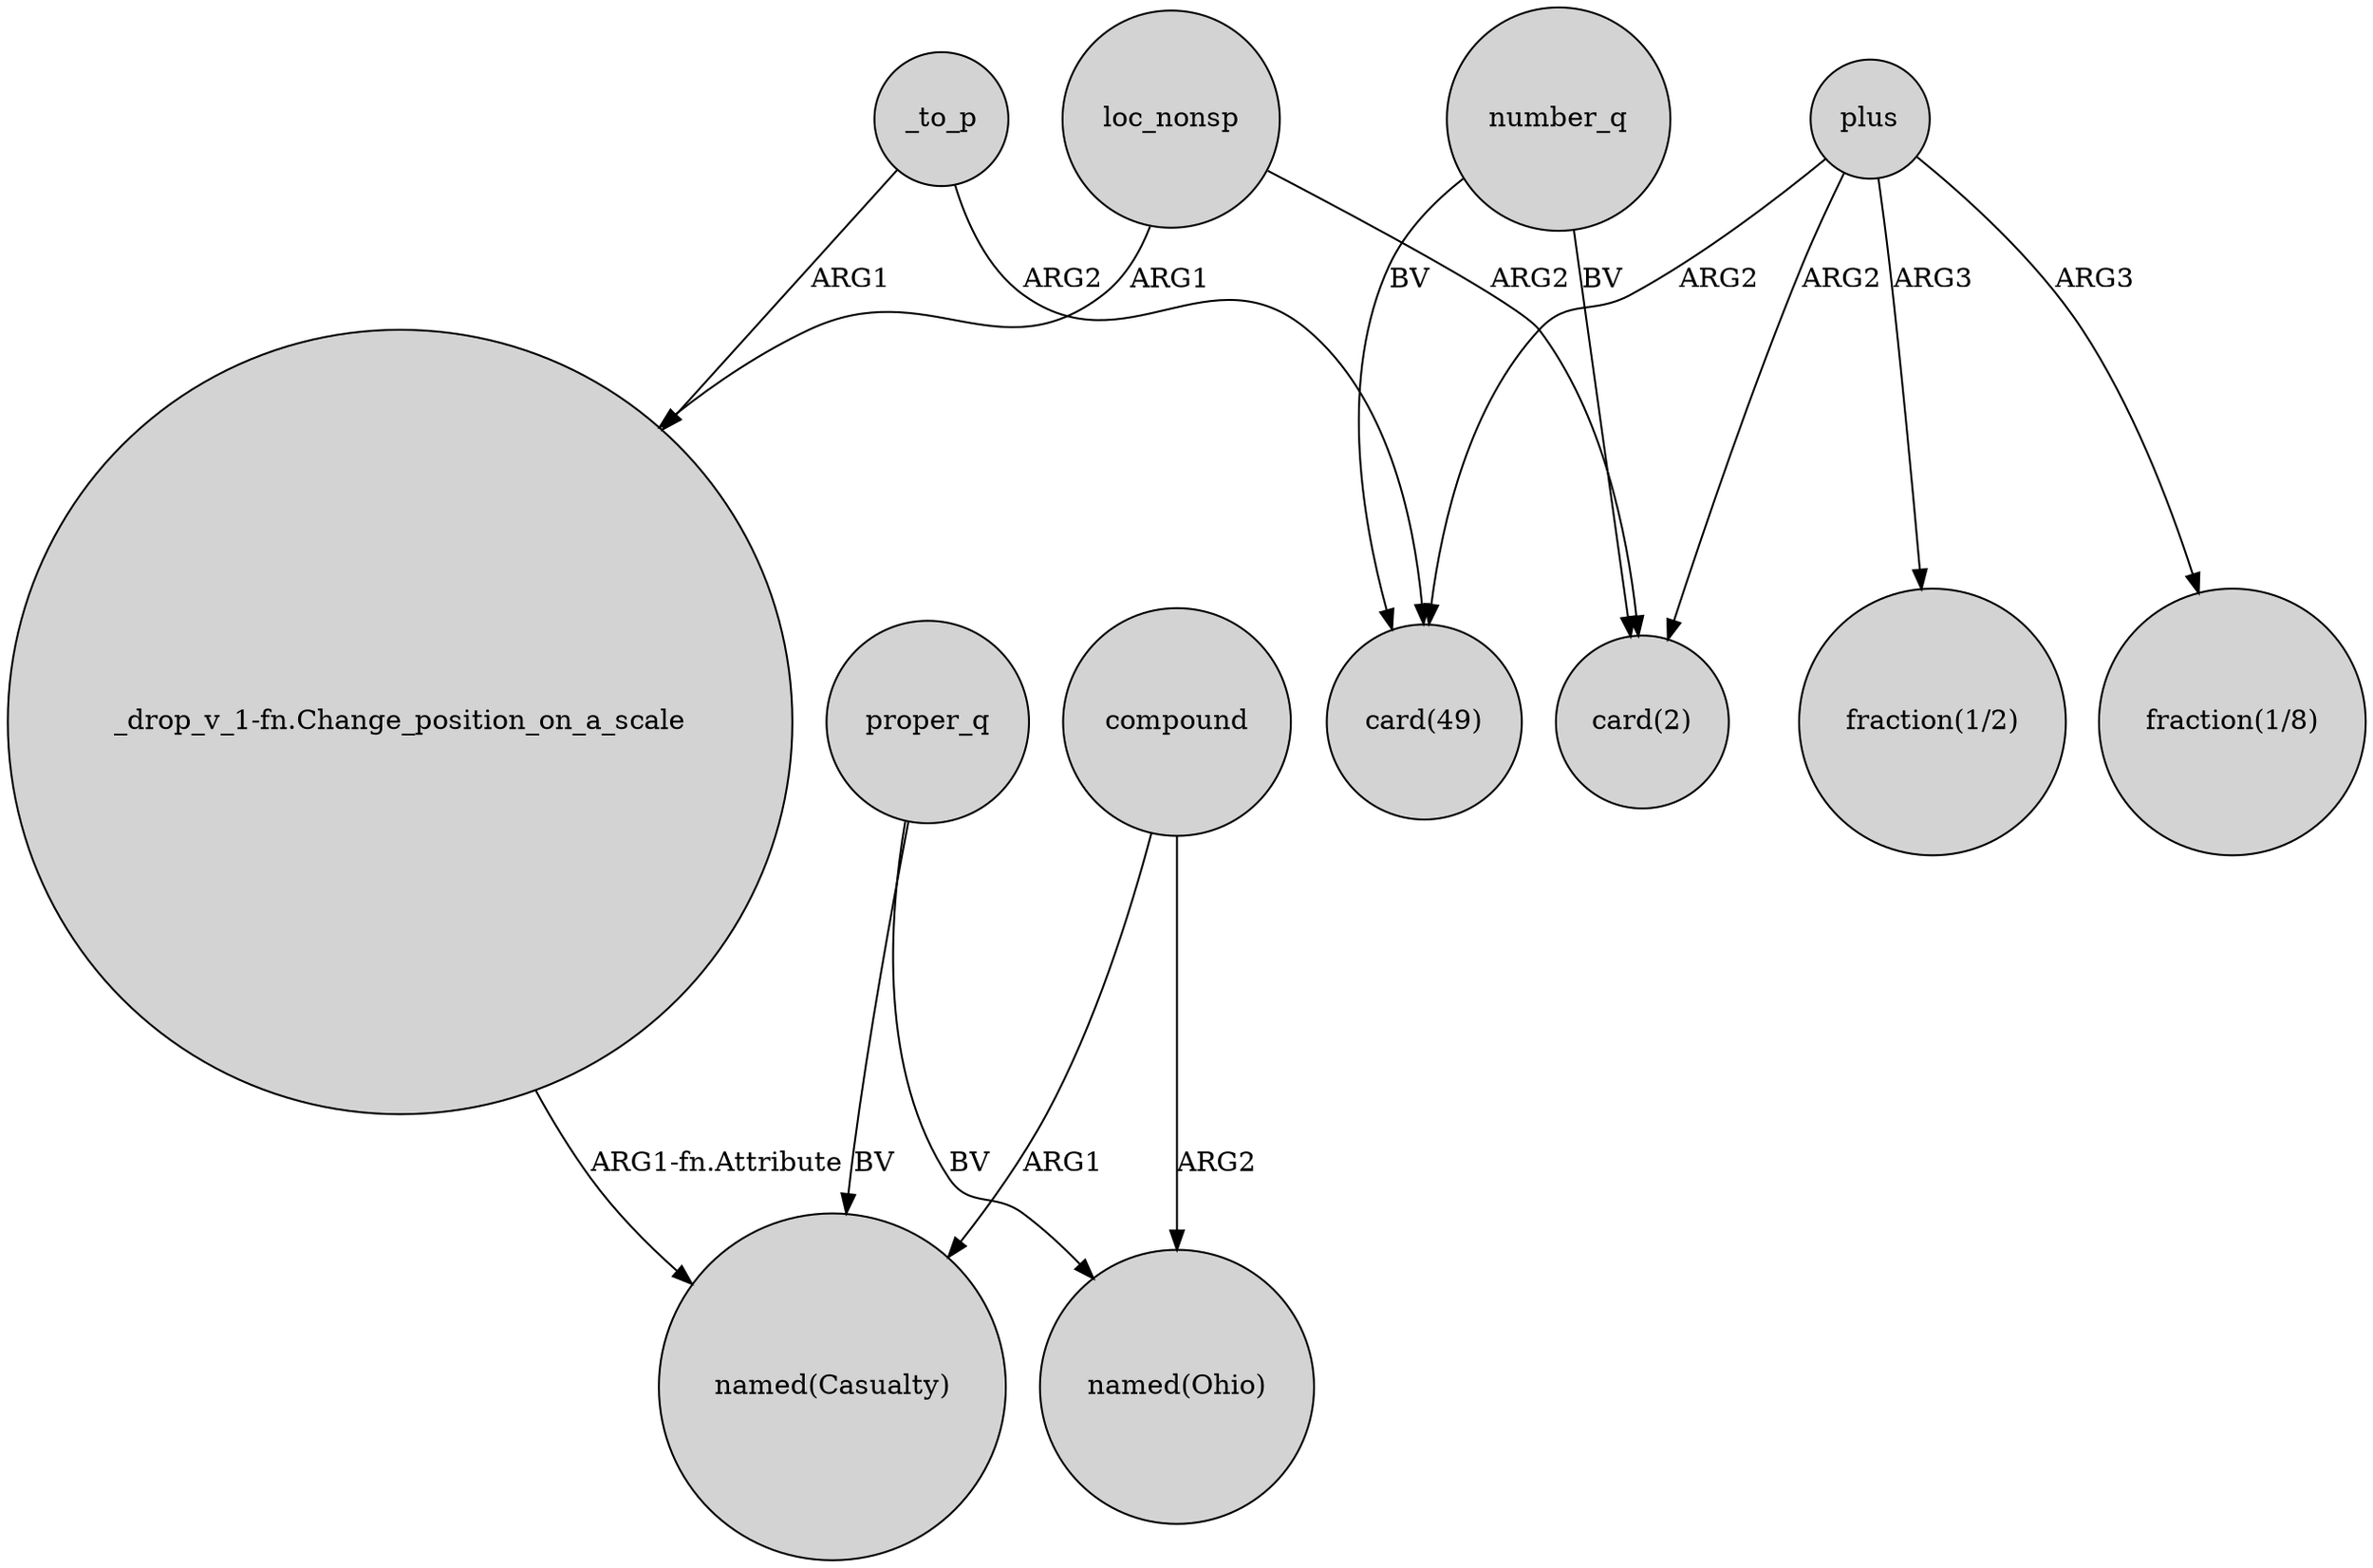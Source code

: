 digraph {
	node [shape=circle style=filled]
	compound -> "named(Ohio)" [label=ARG2]
	plus -> "card(2)" [label=ARG2]
	"_drop_v_1-fn.Change_position_on_a_scale" -> "named(Casualty)" [label="ARG1-fn.Attribute"]
	_to_p -> "_drop_v_1-fn.Change_position_on_a_scale" [label=ARG1]
	plus -> "card(49)" [label=ARG2]
	number_q -> "card(2)" [label=BV]
	loc_nonsp -> "card(2)" [label=ARG2]
	_to_p -> "card(49)" [label=ARG2]
	proper_q -> "named(Ohio)" [label=BV]
	number_q -> "card(49)" [label=BV]
	proper_q -> "named(Casualty)" [label=BV]
	compound -> "named(Casualty)" [label=ARG1]
	plus -> "fraction(1/2)" [label=ARG3]
	loc_nonsp -> "_drop_v_1-fn.Change_position_on_a_scale" [label=ARG1]
	plus -> "fraction(1/8)" [label=ARG3]
}
